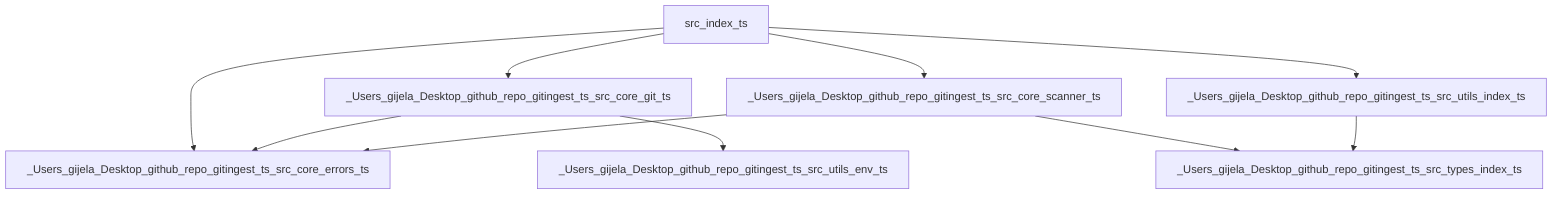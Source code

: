 graph TD;
  src_index_ts --> _Users_gijela_Desktop_github_repo_gitingest_ts_src_core_git_ts;
  src_index_ts --> _Users_gijela_Desktop_github_repo_gitingest_ts_src_core_scanner_ts;
  src_index_ts --> _Users_gijela_Desktop_github_repo_gitingest_ts_src_utils_index_ts;
  src_index_ts --> _Users_gijela_Desktop_github_repo_gitingest_ts_src_core_errors_ts;
  _Users_gijela_Desktop_github_repo_gitingest_ts_src_core_git_ts --> _Users_gijela_Desktop_github_repo_gitingest_ts_src_core_errors_ts;
  _Users_gijela_Desktop_github_repo_gitingest_ts_src_core_git_ts --> _Users_gijela_Desktop_github_repo_gitingest_ts_src_utils_env_ts;
  _Users_gijela_Desktop_github_repo_gitingest_ts_src_core_scanner_ts --> _Users_gijela_Desktop_github_repo_gitingest_ts_src_types_index_ts;
  _Users_gijela_Desktop_github_repo_gitingest_ts_src_core_scanner_ts --> _Users_gijela_Desktop_github_repo_gitingest_ts_src_core_errors_ts;
  _Users_gijela_Desktop_github_repo_gitingest_ts_src_utils_index_ts --> _Users_gijela_Desktop_github_repo_gitingest_ts_src_types_index_ts;